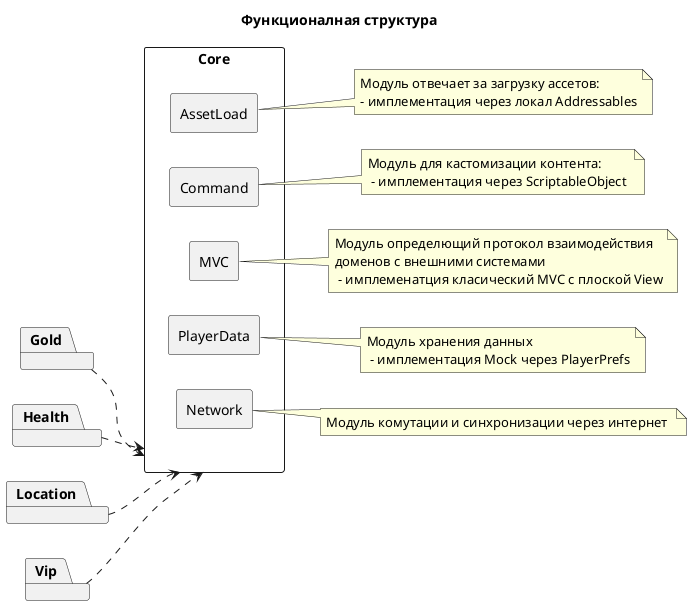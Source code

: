 @startuml
title Функционалная структура
skinparam componentStyle rectangle
skinparam packageStyle rectangle
left to right direction

package "Core" as Core {
  [AssetLoad] as al
  [Command] as command
  [MVC] as mvc
  [PlayerData] as pd
  [Network] as net
}

package "Gold" as Gold
package "Health" as Health
package "Location" as Location
package "Vip" as Vip

Gold ..> Core 
Health ..> Core 
Location ..> Core 
Vip ..> Core 

note right of al
Модуль отвечает за загрузку ассетов:
- имплементация через локал Addressables
end note

note right of command
Модуль для кастомизации контента:
 - имплементация через ScriptableObject 
end note

note right of mvc
Модуль определющий протокол взаимодействия
доменов с внешними системами
 - имплеменатция класический MVC с плоской View
end note 

note right of pd
Модуль хранения данных
 - имплементация Мock через PlayerPrefs
end note

note right of net
Модуль комутации и синхронизации через интернет 
end note

@enduml
